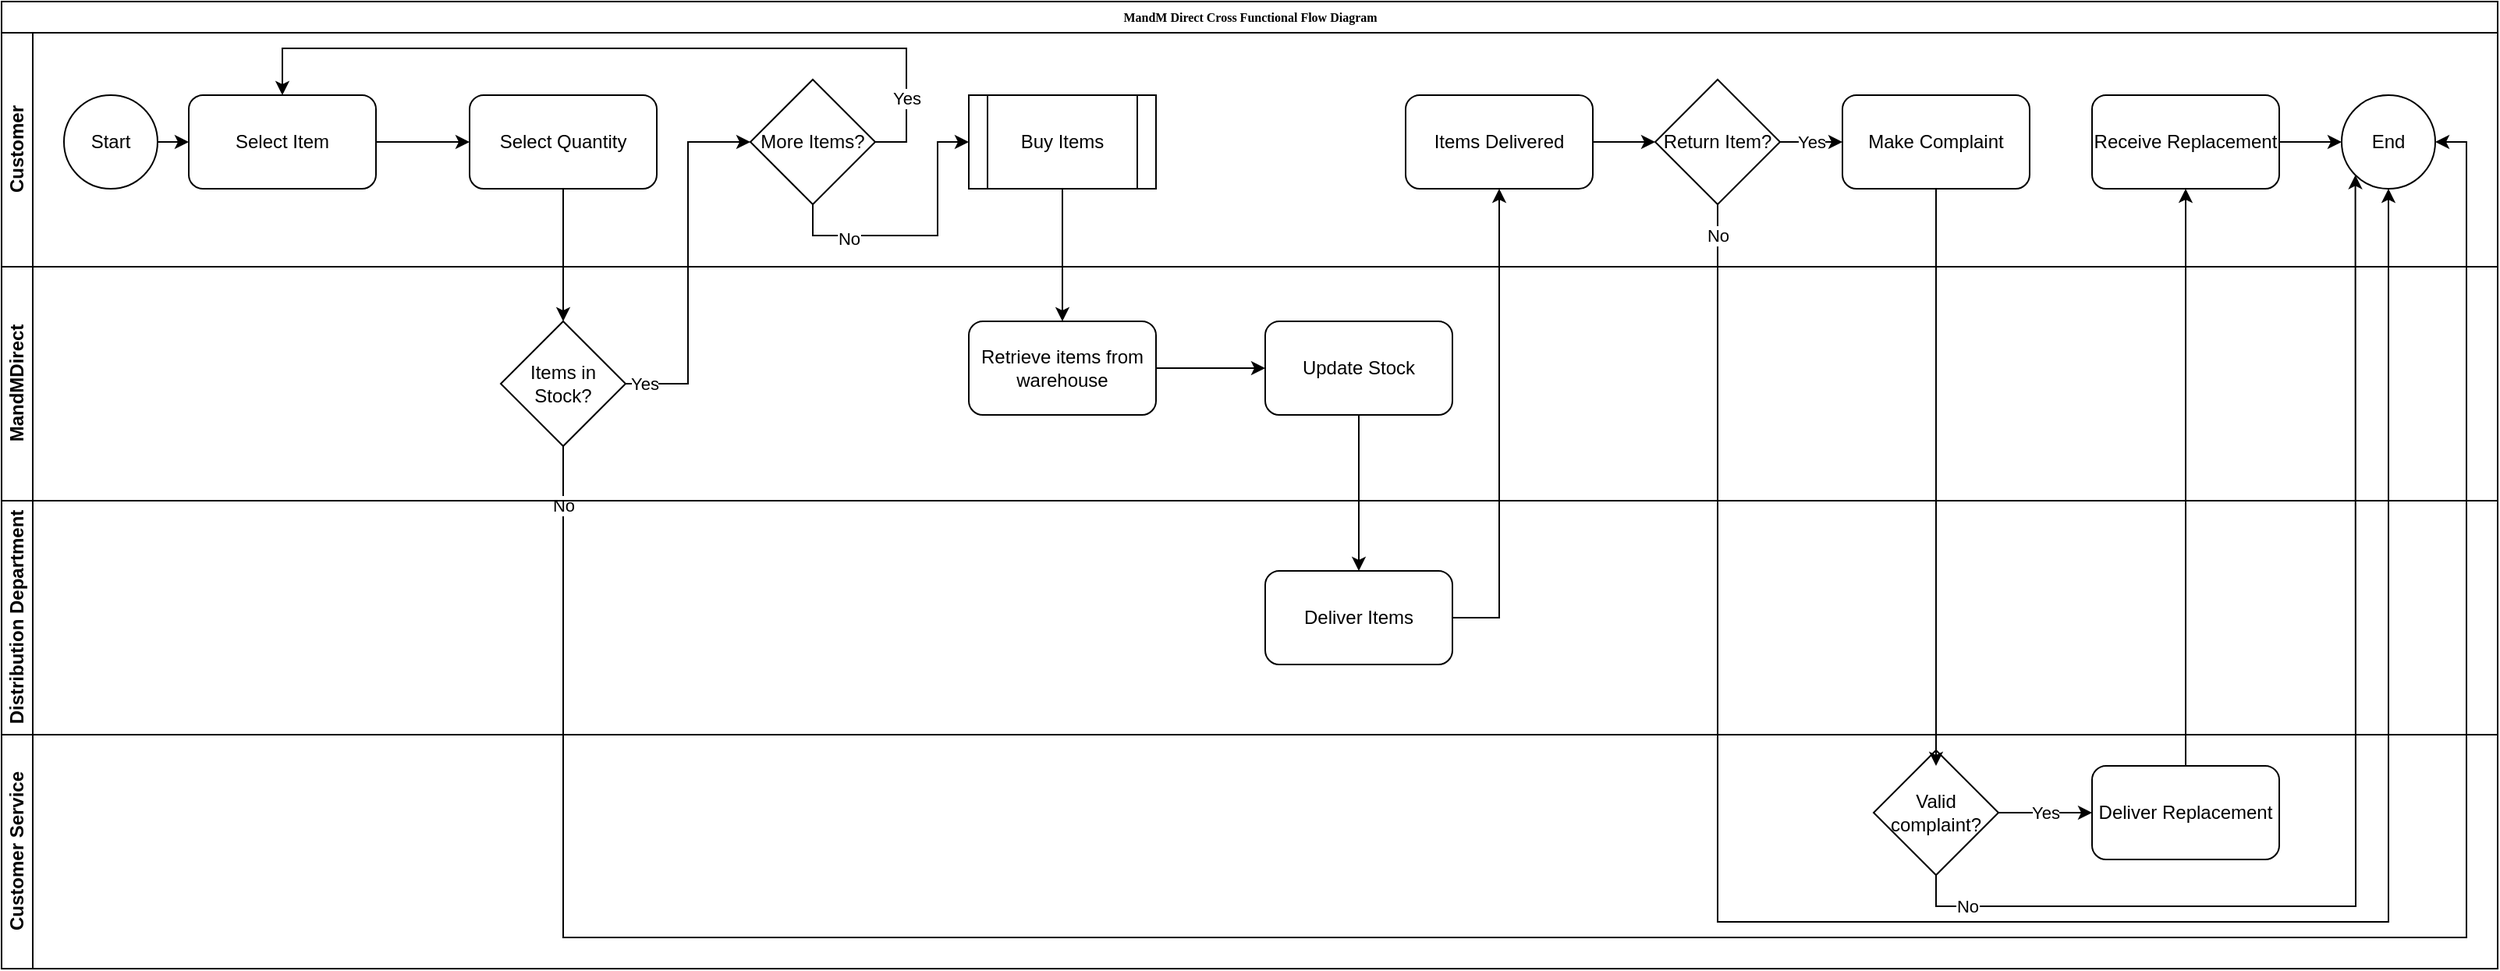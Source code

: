 <mxfile version="15.4.3" type="github">
  <diagram name="Page-1" id="c7488fd3-1785-93aa-aadb-54a6760d102a">
    <mxGraphModel dx="1483" dy="781" grid="1" gridSize="10" guides="1" tooltips="1" connect="1" arrows="1" fold="1" page="1" pageScale="1" pageWidth="1100" pageHeight="850" background="none" math="0" shadow="0">
      <root>
        <mxCell id="0" />
        <mxCell id="1" parent="0" />
        <mxCell id="2b4e8129b02d487f-1" value="MandM Direct Cross Functional Flow Diagram" style="swimlane;html=1;childLayout=stackLayout;horizontal=1;startSize=20;horizontalStack=0;rounded=0;shadow=0;labelBackgroundColor=none;strokeWidth=1;fontFamily=Verdana;fontSize=8;align=center;" parent="1" vertex="1">
          <mxGeometry x="180" y="70" width="1600" height="470" as="geometry" />
        </mxCell>
        <mxCell id="2b4e8129b02d487f-2" value="Customer" style="swimlane;html=1;startSize=20;horizontal=0;" parent="2b4e8129b02d487f-1" vertex="1">
          <mxGeometry y="20" width="1600" height="150" as="geometry" />
        </mxCell>
        <mxCell id="Obyj6pb3WfSG6S7AB-y4-52" style="edgeStyle=none;rounded=0;orthogonalLoop=1;jettySize=auto;html=1;exitX=1;exitY=0.5;exitDx=0;exitDy=0;entryX=0;entryY=0.5;entryDx=0;entryDy=0;" edge="1" parent="2b4e8129b02d487f-2" source="Obyj6pb3WfSG6S7AB-y4-9" target="Obyj6pb3WfSG6S7AB-y4-39">
          <mxGeometry relative="1" as="geometry" />
        </mxCell>
        <mxCell id="Obyj6pb3WfSG6S7AB-y4-9" value="Start" style="ellipse;whiteSpace=wrap;html=1;aspect=fixed;" vertex="1" parent="2b4e8129b02d487f-2">
          <mxGeometry x="40" y="40" width="60" height="60" as="geometry" />
        </mxCell>
        <mxCell id="Obyj6pb3WfSG6S7AB-y4-15" value="End" style="ellipse;whiteSpace=wrap;html=1;aspect=fixed;" vertex="1" parent="2b4e8129b02d487f-2">
          <mxGeometry x="1500" y="40" width="60" height="60" as="geometry" />
        </mxCell>
        <mxCell id="Obyj6pb3WfSG6S7AB-y4-19" value="Buy Items" style="shape=process;whiteSpace=wrap;html=1;backgroundOutline=1;" vertex="1" parent="2b4e8129b02d487f-2">
          <mxGeometry x="620" y="40" width="120" height="60" as="geometry" />
        </mxCell>
        <mxCell id="Obyj6pb3WfSG6S7AB-y4-53" style="edgeStyle=none;rounded=0;orthogonalLoop=1;jettySize=auto;html=1;exitX=1;exitY=0.5;exitDx=0;exitDy=0;" edge="1" parent="2b4e8129b02d487f-2" source="Obyj6pb3WfSG6S7AB-y4-39" target="Obyj6pb3WfSG6S7AB-y4-50">
          <mxGeometry relative="1" as="geometry" />
        </mxCell>
        <mxCell id="Obyj6pb3WfSG6S7AB-y4-39" value="Select Item" style="rounded=1;whiteSpace=wrap;html=1;" vertex="1" parent="2b4e8129b02d487f-2">
          <mxGeometry x="120" y="40" width="120" height="60" as="geometry" />
        </mxCell>
        <mxCell id="Obyj6pb3WfSG6S7AB-y4-50" value="Select Quantity" style="rounded=1;whiteSpace=wrap;html=1;" vertex="1" parent="2b4e8129b02d487f-2">
          <mxGeometry x="300" y="40" width="120" height="60" as="geometry" />
        </mxCell>
        <mxCell id="Obyj6pb3WfSG6S7AB-y4-67" style="edgeStyle=none;rounded=0;orthogonalLoop=1;jettySize=auto;html=1;exitX=1;exitY=0.5;exitDx=0;exitDy=0;entryX=0;entryY=0.5;entryDx=0;entryDy=0;" edge="1" parent="2b4e8129b02d487f-2" source="Obyj6pb3WfSG6S7AB-y4-57" target="Obyj6pb3WfSG6S7AB-y4-66">
          <mxGeometry relative="1" as="geometry" />
        </mxCell>
        <mxCell id="Obyj6pb3WfSG6S7AB-y4-57" value="Items Delivered" style="rounded=1;whiteSpace=wrap;html=1;" vertex="1" parent="2b4e8129b02d487f-2">
          <mxGeometry x="900" y="40" width="120" height="60" as="geometry" />
        </mxCell>
        <mxCell id="Obyj6pb3WfSG6S7AB-y4-60" value="Yes" style="edgeStyle=none;rounded=0;orthogonalLoop=1;jettySize=auto;html=1;exitX=1;exitY=0.5;exitDx=0;exitDy=0;entryX=0.5;entryY=0;entryDx=0;entryDy=0;" edge="1" parent="2b4e8129b02d487f-2" source="Obyj6pb3WfSG6S7AB-y4-59" target="Obyj6pb3WfSG6S7AB-y4-39">
          <mxGeometry x="-0.81" relative="1" as="geometry">
            <Array as="points">
              <mxPoint x="580" y="70" />
              <mxPoint x="580" y="10" />
              <mxPoint x="180" y="10" />
            </Array>
            <mxPoint as="offset" />
          </mxGeometry>
        </mxCell>
        <mxCell id="Obyj6pb3WfSG6S7AB-y4-63" value="No" style="edgeStyle=none;rounded=0;orthogonalLoop=1;jettySize=auto;html=1;exitX=0.5;exitY=1;exitDx=0;exitDy=0;entryX=0;entryY=0.5;entryDx=0;entryDy=0;" edge="1" parent="2b4e8129b02d487f-2" source="Obyj6pb3WfSG6S7AB-y4-59" target="Obyj6pb3WfSG6S7AB-y4-19">
          <mxGeometry x="-0.53" y="-2" relative="1" as="geometry">
            <Array as="points">
              <mxPoint x="520" y="130" />
              <mxPoint x="600" y="130" />
              <mxPoint x="600" y="70" />
              <mxPoint x="620" y="70" />
            </Array>
            <mxPoint as="offset" />
          </mxGeometry>
        </mxCell>
        <mxCell id="Obyj6pb3WfSG6S7AB-y4-59" value="More Items?" style="rhombus;whiteSpace=wrap;html=1;" vertex="1" parent="2b4e8129b02d487f-2">
          <mxGeometry x="480" y="30" width="80" height="80" as="geometry" />
        </mxCell>
        <mxCell id="Obyj6pb3WfSG6S7AB-y4-65" value="Make Complaint" style="rounded=1;whiteSpace=wrap;html=1;" vertex="1" parent="2b4e8129b02d487f-2">
          <mxGeometry x="1180" y="40" width="120" height="60" as="geometry" />
        </mxCell>
        <mxCell id="Obyj6pb3WfSG6S7AB-y4-68" value="Yes" style="edgeStyle=none;rounded=0;orthogonalLoop=1;jettySize=auto;html=1;exitX=1;exitY=0.5;exitDx=0;exitDy=0;entryX=0;entryY=0.5;entryDx=0;entryDy=0;" edge="1" parent="2b4e8129b02d487f-2" source="Obyj6pb3WfSG6S7AB-y4-66" target="Obyj6pb3WfSG6S7AB-y4-65">
          <mxGeometry relative="1" as="geometry" />
        </mxCell>
        <mxCell id="Obyj6pb3WfSG6S7AB-y4-71" value="No" style="edgeStyle=none;rounded=0;orthogonalLoop=1;jettySize=auto;html=1;exitX=0.5;exitY=1;exitDx=0;exitDy=0;entryX=0.5;entryY=1;entryDx=0;entryDy=0;" edge="1" parent="2b4e8129b02d487f-2" source="Obyj6pb3WfSG6S7AB-y4-66" target="Obyj6pb3WfSG6S7AB-y4-15">
          <mxGeometry x="-0.971" relative="1" as="geometry">
            <Array as="points">
              <mxPoint x="1100" y="570" />
              <mxPoint x="1530" y="570" />
            </Array>
            <mxPoint as="offset" />
          </mxGeometry>
        </mxCell>
        <mxCell id="Obyj6pb3WfSG6S7AB-y4-66" value="Return Item?" style="rhombus;whiteSpace=wrap;html=1;" vertex="1" parent="2b4e8129b02d487f-2">
          <mxGeometry x="1060" y="30" width="80" height="80" as="geometry" />
        </mxCell>
        <mxCell id="Obyj6pb3WfSG6S7AB-y4-82" style="edgeStyle=none;rounded=0;orthogonalLoop=1;jettySize=auto;html=1;exitX=1;exitY=0.5;exitDx=0;exitDy=0;entryX=0;entryY=0.5;entryDx=0;entryDy=0;" edge="1" parent="2b4e8129b02d487f-2" source="Obyj6pb3WfSG6S7AB-y4-79" target="Obyj6pb3WfSG6S7AB-y4-15">
          <mxGeometry relative="1" as="geometry" />
        </mxCell>
        <mxCell id="Obyj6pb3WfSG6S7AB-y4-79" value="Receive Replacement" style="rounded=1;whiteSpace=wrap;html=1;" vertex="1" parent="2b4e8129b02d487f-2">
          <mxGeometry x="1340" y="40" width="120" height="60" as="geometry" />
        </mxCell>
        <mxCell id="2b4e8129b02d487f-4" value="MandMDirect" style="swimlane;html=1;startSize=20;horizontal=0;" parent="2b4e8129b02d487f-1" vertex="1">
          <mxGeometry y="170" width="1600" height="150" as="geometry" />
        </mxCell>
        <mxCell id="2b4e8129b02d487f-3" value="MandMDirect" style="swimlane;html=1;startSize=20;horizontal=0;" parent="2b4e8129b02d487f-4" vertex="1">
          <mxGeometry width="1600" height="150" as="geometry" />
        </mxCell>
        <mxCell id="Obyj6pb3WfSG6S7AB-y4-30" style="edgeStyle=none;rounded=0;orthogonalLoop=1;jettySize=auto;html=1;exitX=1;exitY=0.5;exitDx=0;exitDy=0;entryX=0;entryY=0.5;entryDx=0;entryDy=0;" edge="1" parent="2b4e8129b02d487f-3" source="Obyj6pb3WfSG6S7AB-y4-29" target="Obyj6pb3WfSG6S7AB-y4-28">
          <mxGeometry relative="1" as="geometry" />
        </mxCell>
        <mxCell id="Obyj6pb3WfSG6S7AB-y4-29" value="Retrieve items from warehouse" style="rounded=1;whiteSpace=wrap;html=1;" vertex="1" parent="2b4e8129b02d487f-3">
          <mxGeometry x="620" y="35" width="120" height="60" as="geometry" />
        </mxCell>
        <mxCell id="Obyj6pb3WfSG6S7AB-y4-28" value="Update Stock" style="rounded=1;whiteSpace=wrap;html=1;" vertex="1" parent="2b4e8129b02d487f-3">
          <mxGeometry x="810" y="35" width="120" height="60" as="geometry" />
        </mxCell>
        <mxCell id="Obyj6pb3WfSG6S7AB-y4-33" value="Items in Stock?" style="rhombus;whiteSpace=wrap;html=1;" vertex="1" parent="2b4e8129b02d487f-3">
          <mxGeometry x="320" y="35" width="80" height="80" as="geometry" />
        </mxCell>
        <mxCell id="Obyj6pb3WfSG6S7AB-y4-37" value="No" style="edgeStyle=none;rounded=0;orthogonalLoop=1;jettySize=auto;html=1;exitX=0.5;exitY=1;exitDx=0;exitDy=0;entryX=1;entryY=0.5;entryDx=0;entryDy=0;" edge="1" parent="2b4e8129b02d487f-1" source="Obyj6pb3WfSG6S7AB-y4-33" target="Obyj6pb3WfSG6S7AB-y4-15">
          <mxGeometry x="-0.963" relative="1" as="geometry">
            <Array as="points">
              <mxPoint x="360" y="600" />
              <mxPoint x="1580" y="600" />
              <mxPoint x="1580" y="90" />
            </Array>
            <mxPoint as="offset" />
          </mxGeometry>
        </mxCell>
        <mxCell id="Obyj6pb3WfSG6S7AB-y4-54" style="edgeStyle=none;rounded=0;orthogonalLoop=1;jettySize=auto;html=1;exitX=0.5;exitY=1;exitDx=0;exitDy=0;entryX=0.5;entryY=0;entryDx=0;entryDy=0;" edge="1" parent="2b4e8129b02d487f-1" source="Obyj6pb3WfSG6S7AB-y4-50" target="Obyj6pb3WfSG6S7AB-y4-33">
          <mxGeometry relative="1" as="geometry" />
        </mxCell>
        <mxCell id="Obyj6pb3WfSG6S7AB-y4-56" style="edgeStyle=none;rounded=0;orthogonalLoop=1;jettySize=auto;html=1;exitX=0.5;exitY=1;exitDx=0;exitDy=0;entryX=0.5;entryY=0;entryDx=0;entryDy=0;" edge="1" parent="2b4e8129b02d487f-1" source="Obyj6pb3WfSG6S7AB-y4-19" target="Obyj6pb3WfSG6S7AB-y4-29">
          <mxGeometry relative="1" as="geometry">
            <mxPoint x="710" y="215" as="targetPoint" />
          </mxGeometry>
        </mxCell>
        <mxCell id="Obyj6pb3WfSG6S7AB-y4-61" value="Yes" style="edgeStyle=none;rounded=0;orthogonalLoop=1;jettySize=auto;html=1;exitX=1;exitY=0.5;exitDx=0;exitDy=0;" edge="1" parent="2b4e8129b02d487f-1" source="Obyj6pb3WfSG6S7AB-y4-33">
          <mxGeometry x="-0.896" relative="1" as="geometry">
            <mxPoint x="480" y="90" as="targetPoint" />
            <Array as="points">
              <mxPoint x="440" y="245" />
              <mxPoint x="440" y="90" />
            </Array>
            <mxPoint as="offset" />
          </mxGeometry>
        </mxCell>
        <mxCell id="Obyj6pb3WfSG6S7AB-y4-32" style="edgeStyle=none;rounded=0;orthogonalLoop=1;jettySize=auto;html=1;exitX=1;exitY=0.5;exitDx=0;exitDy=0;" edge="1" parent="2b4e8129b02d487f-1" source="Obyj6pb3WfSG6S7AB-y4-27" target="Obyj6pb3WfSG6S7AB-y4-57">
          <mxGeometry relative="1" as="geometry">
            <mxPoint x="1100" y="110" as="targetPoint" />
            <Array as="points">
              <mxPoint x="960" y="395" />
            </Array>
          </mxGeometry>
        </mxCell>
        <mxCell id="Obyj6pb3WfSG6S7AB-y4-31" style="edgeStyle=none;rounded=0;orthogonalLoop=1;jettySize=auto;html=1;exitX=0.5;exitY=1;exitDx=0;exitDy=0;entryX=0.5;entryY=0;entryDx=0;entryDy=0;" edge="1" parent="2b4e8129b02d487f-1" source="Obyj6pb3WfSG6S7AB-y4-28" target="Obyj6pb3WfSG6S7AB-y4-27">
          <mxGeometry relative="1" as="geometry" />
        </mxCell>
        <mxCell id="Obyj6pb3WfSG6S7AB-y4-1" value="Distribution Department" style="swimlane;html=1;startSize=20;horizontal=0;" vertex="1" parent="2b4e8129b02d487f-1">
          <mxGeometry y="320" width="1600" height="150" as="geometry" />
        </mxCell>
        <mxCell id="Obyj6pb3WfSG6S7AB-y4-27" value="Deliver Items" style="rounded=1;whiteSpace=wrap;html=1;" vertex="1" parent="Obyj6pb3WfSG6S7AB-y4-1">
          <mxGeometry x="810" y="45" width="120" height="60" as="geometry" />
        </mxCell>
        <mxCell id="Obyj6pb3WfSG6S7AB-y4-69" value="Customer Service" style="swimlane;html=1;startSize=20;horizontal=0;" vertex="1" parent="1">
          <mxGeometry x="180" y="540" width="1600" height="150" as="geometry" />
        </mxCell>
        <mxCell id="Obyj6pb3WfSG6S7AB-y4-75" value="Deliver Replacement" style="rounded=1;whiteSpace=wrap;html=1;" vertex="1" parent="Obyj6pb3WfSG6S7AB-y4-69">
          <mxGeometry x="1340" y="20" width="120" height="60" as="geometry" />
        </mxCell>
        <mxCell id="Obyj6pb3WfSG6S7AB-y4-77" value="Yes" style="edgeStyle=none;rounded=0;orthogonalLoop=1;jettySize=auto;html=1;exitX=1;exitY=0.5;exitDx=0;exitDy=0;entryX=0;entryY=0.5;entryDx=0;entryDy=0;" edge="1" parent="Obyj6pb3WfSG6S7AB-y4-69" source="Obyj6pb3WfSG6S7AB-y4-76" target="Obyj6pb3WfSG6S7AB-y4-75">
          <mxGeometry relative="1" as="geometry" />
        </mxCell>
        <mxCell id="Obyj6pb3WfSG6S7AB-y4-76" value="Valid complaint?" style="rhombus;whiteSpace=wrap;html=1;hachureGap=4;pointerEvents=0;" vertex="1" parent="Obyj6pb3WfSG6S7AB-y4-69">
          <mxGeometry x="1200" y="10" width="80" height="80" as="geometry" />
        </mxCell>
        <mxCell id="Obyj6pb3WfSG6S7AB-y4-74" style="edgeStyle=none;rounded=0;orthogonalLoop=1;jettySize=auto;html=1;exitX=0.5;exitY=1;exitDx=0;exitDy=0;entryX=0.5;entryY=0;entryDx=0;entryDy=0;" edge="1" parent="1" source="Obyj6pb3WfSG6S7AB-y4-65">
          <mxGeometry relative="1" as="geometry">
            <mxPoint x="1420" y="560" as="targetPoint" />
          </mxGeometry>
        </mxCell>
        <mxCell id="Obyj6pb3WfSG6S7AB-y4-80" style="edgeStyle=none;rounded=0;orthogonalLoop=1;jettySize=auto;html=1;exitX=0.5;exitY=0;exitDx=0;exitDy=0;" edge="1" parent="1" source="Obyj6pb3WfSG6S7AB-y4-75" target="Obyj6pb3WfSG6S7AB-y4-79">
          <mxGeometry relative="1" as="geometry" />
        </mxCell>
        <mxCell id="Obyj6pb3WfSG6S7AB-y4-81" value="No" style="edgeStyle=none;rounded=0;orthogonalLoop=1;jettySize=auto;html=1;exitX=0.5;exitY=1;exitDx=0;exitDy=0;entryX=0;entryY=1;entryDx=0;entryDy=0;" edge="1" parent="1" source="Obyj6pb3WfSG6S7AB-y4-76" target="Obyj6pb3WfSG6S7AB-y4-15">
          <mxGeometry x="-0.896" relative="1" as="geometry">
            <Array as="points">
              <mxPoint x="1420" y="650" />
              <mxPoint x="1689" y="650" />
            </Array>
            <mxPoint as="offset" />
          </mxGeometry>
        </mxCell>
      </root>
    </mxGraphModel>
  </diagram>
</mxfile>
